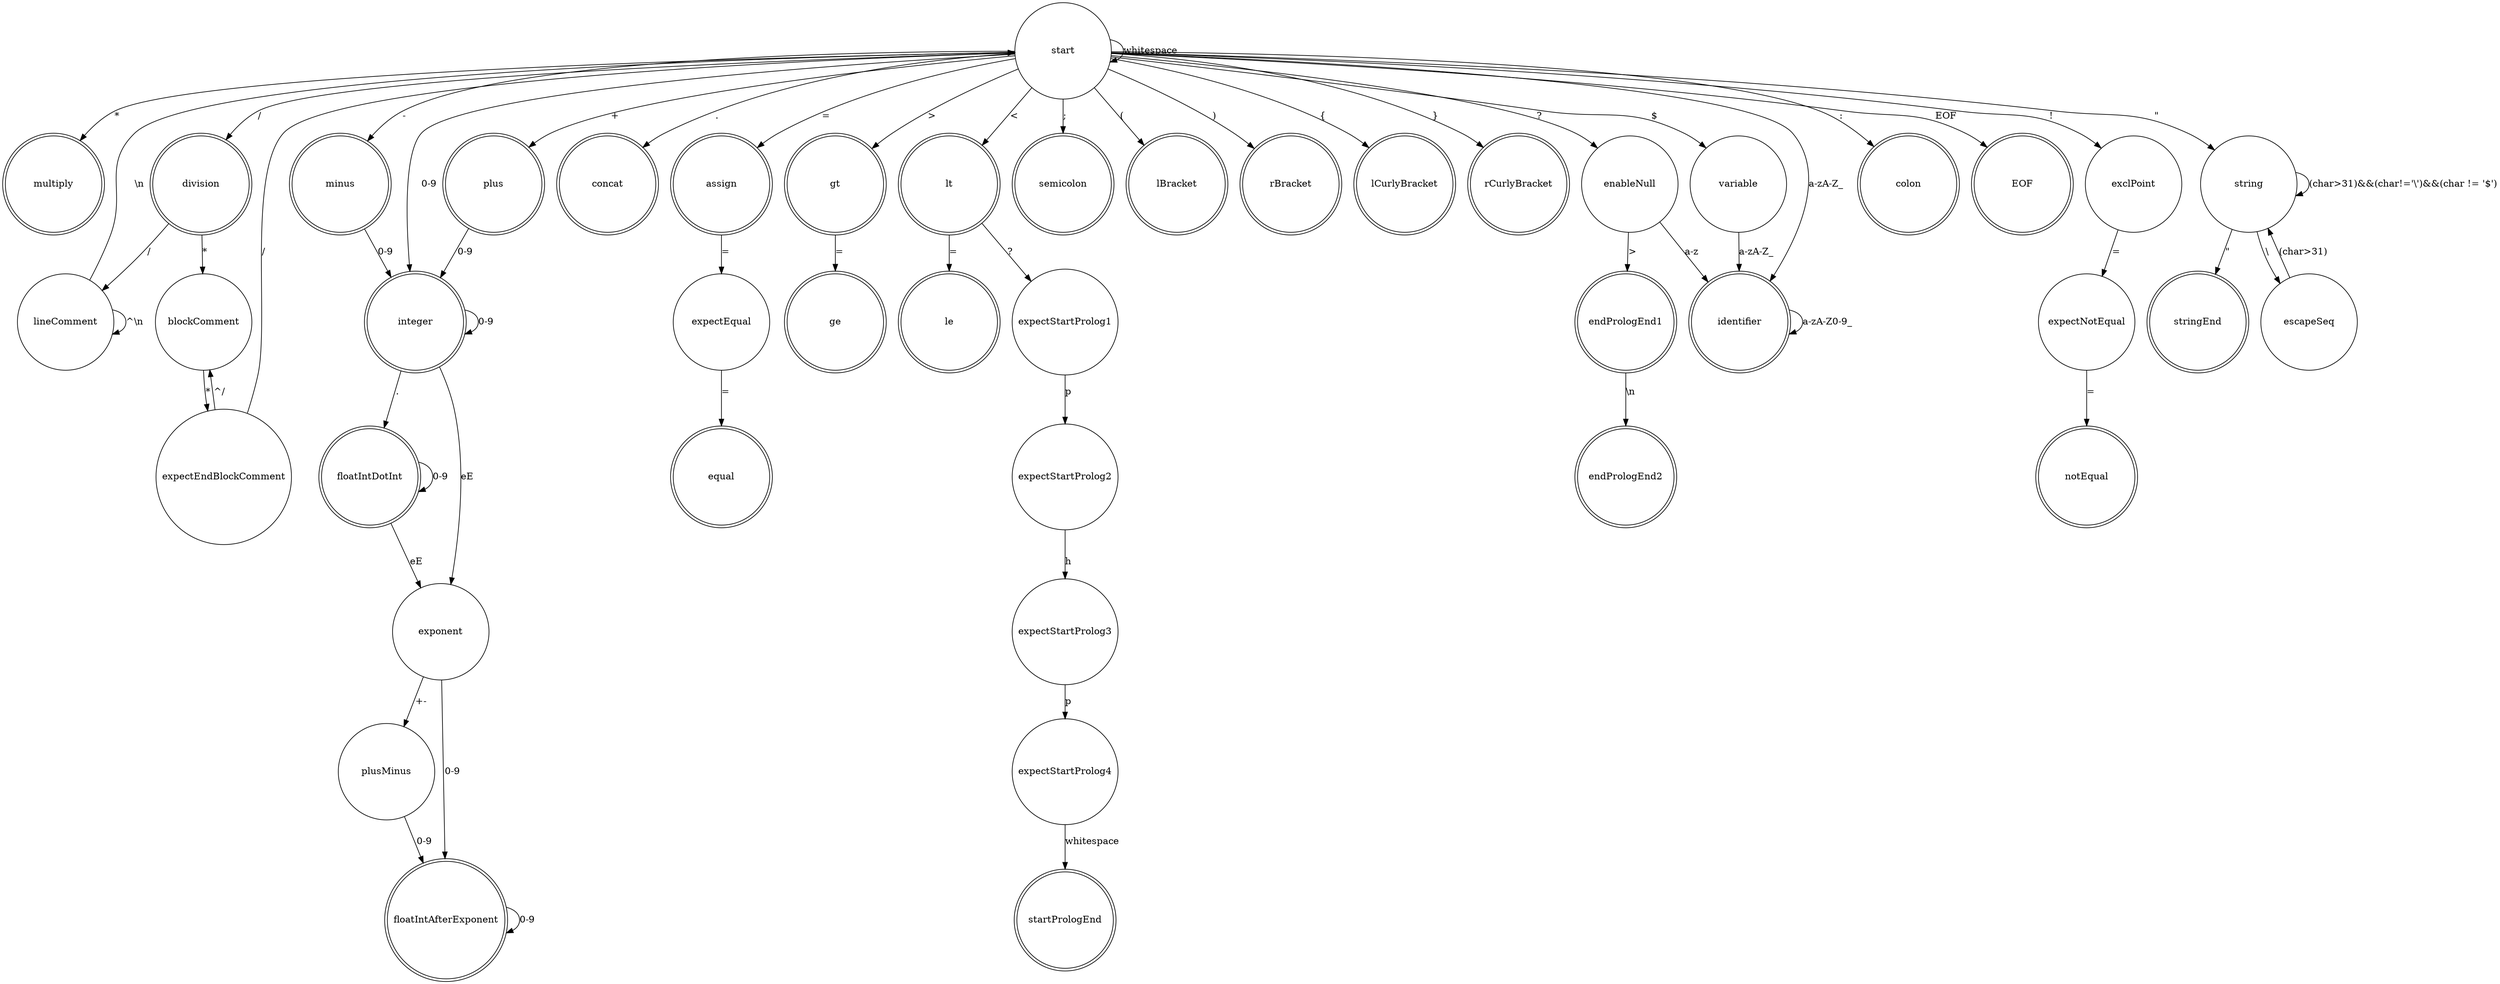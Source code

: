 digraph G {
    node [shape=circle, width=2]{
        node [shape=doublecircle]
        multiply
        division
        plus
        minus
        concat
        assign
        equal
        gt
        ge
        lt
        le
        semicolon
        lBracket
        rBracket
        lCurlyBracket 
        rCurlyBracket 
        notEqual
        integer
        floatIntDotInt // float
        floatIntAfterExponent // float
        stringEnd
        startPrologEnd
        endPrologEnd1
        endPrologEnd2
        identifier
        colon
        EOF
    }

    start -> multiply [label = "*"]
    
    start -> division [label = "/"]
    division -> lineComment [label="/"]
    lineComment -> lineComment [label="^\\n"]
    lineComment -> start [label="\\n"]
    division -> blockComment [label="*"]
    blockComment -> expectEndBlockComment[label="*"]
    expectEndBlockComment -> blockComment[label="^/"]
    expectEndBlockComment -> start[label="/"]

    start -> plus[label="+"]
    plus -> integer[label="0-9"]

    start -> minus[label="-"]
    minus -> integer[label="0-9"]

    start -> concat[label="."]

    start -> assign[label="="]
    assign -> expectEqual[label="="]
    expectEqual -> equal[label="="]

    start -> gt[label=">"]
    gt -> ge[label="="]
    
    start -> lt[label="<"]
    lt -> le[label="="]
    lt -> expectStartProlog1[label="?"]
    expectStartProlog1 -> expectStartProlog2[label="p"]
    expectStartProlog2 -> expectStartProlog3[label="h"]
    expectStartProlog3 -> expectStartProlog4[label="p"]
    expectStartProlog4 -> startPrologEnd[label="whitespace"]
    
    start -> enableNull[label="?"]
    enableNull -> identifier[label="a-z"] // after ? we expect indetifier type, which is always only lower-case 
    enableNull -> endPrologEnd1[label=">"]
    endPrologEnd1 -> endPrologEnd2[label="\\n"]

    start -> exclPoint[label="!"]
    exclPoint -> expectNotEqual[label="="]
    expectNotEqual -> notEqual[label="="]

    start -> semicolon[label=";"]

    start -> lBracket[label="("]

    start -> rBracket[label=")"]

    start -> lCurlyBracket[label="{"]

    start -> rCurlyBracket[label="}"]

    start -> integer[label="0-9"]
    integer -> integer[label="0-9"]
    integer -> floatIntDotInt[label="."]
    floatIntDotInt -> floatIntDotInt[label="0-9"]
    integer -> exponent[label="eE"]
    exponent -> plusMinus[label="+-"]
    plusMinus -> floatIntAfterExponent[label="0-9"]
    exponent -> floatIntAfterExponent[label="0-9"]
    floatIntAfterExponent -> floatIntAfterExponent[label="0-9"]
    floatIntDotInt -> exponent[label="eE"]

    start -> string[label="\""]
    string -> string[label="(char>31)&&(char!='\\')&&(char != '$')"]
    string -> escapeSeq[label="\\"]
    escapeSeq -> string[label="(char>31)"]
    string -> stringEnd[label="\""]

    start -> start[label="whitespace"]
    
    start -> identifier[label="a-zA-Z_"]
    identifier -> identifier[label="a-zA-Z0-9_"]

    start -> colon[label=":"]

    start -> variable[label="$"]
    variable -> identifier[label="a-zA-Z_"]

    start -> EOF[label="EOF"]
    
}